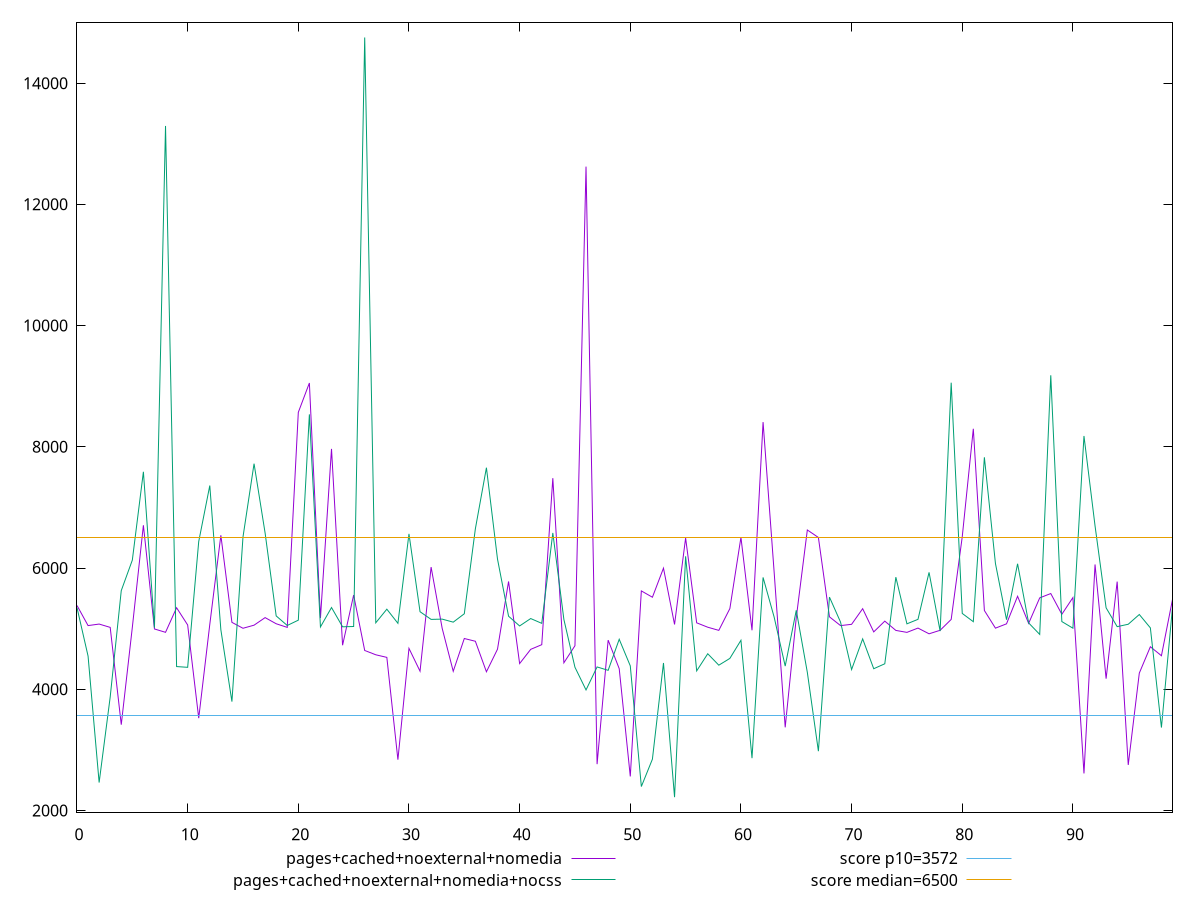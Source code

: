 reset

$pagesCachedNoexternalNomedia <<EOF
0 5382.8275
1 5051.240000000001
2 5076.581999999999
3 5021.851
4 3417.1624999999995
5 5022.489999999999
6 6706.344499999997
7 4995.700999999999
8 4940.4095
9 5345.710499999999
10 5061.598
11 3524.8045
12 5070.349
13 6541.002
14 5104.646000000001
15 5007.235499999999
16 5058.1935
17 5182.915
18 5081.7835
19 5021.6235
20 8569.27
21 9053.249
22 5175.817499999999
23 7966.154
24 4727.409
25 5554.8015
26 4640.605500000001
27 4569.818499999999
28 4526.9220000000005
29 2839.1094999999996
30 4675.557
31 4298.899
32 6016.32
33 5007.061
34 4297.406000000001
35 4838.2455
36 4792.865000000001
37 4289.540499999999
38 4662.021000000001
39 5779.211999999998
40 4424.7375
41 4659.275
42 4736.465
43 7482.983999999999
44 4437.6005000000005
45 4719.166499999999
46 12622.564
47 2765.576
48 4811.5085
49 4340.652999999999
50 2563.0675
51 5623.451999999999
52 5519.285
53 5998.8009999999995
54 5070.2525000000005
55 6495.544500000001
56 5096.9545
57 5024.5325
58 4972.605
59 5332.6
60 6507.0650000000005
61 4974.199
62 8408.553499999998
63 5934.7445
64 3373.0235
65 5181.047500000001
66 6628.349499999999
67 6504.731000000001
68 5195.6615
69 5051.2285
70 5072.196499999999
71 5330.1685
72 4947.3015
73 5125.0075
74 4971.657500000001
75 4939.472
76 5010.454
77 4915.885
78 4973.8855
79 5152.9195
80 6516.960499999999
81 8298.408499999998
82 5300.2855
83 5009.11
84 5080.388499999999
85 5534.946000000001
86 5087.817000000001
87 5508.609
88 5580.021500000001
89 5237.811
90 5513.4925
91 2612.355
92 6059.620000000001
93 4175.1404999999995
94 5776.924999999999
95 2752.7935
96 4267.219
97 4702.1295
98 4554.228500000001
99 5482.365499999999
EOF

$pagesCachedNoexternalNomediaNocss <<EOF
0 5347.2564999999995
1 4548.1415
2 2462.3089999999997
3 3873.538
4 5628.485500000001
5 6131.424999999999
6 7588.947000000002
7 5016.201
8 13294.159
9 4375.362
10 4363.0305
11 6437.6939999999995
12 7361.361
13 4982.7255000000005
14 3797.458
15 6512.456999999999
16 7722.764
17 6577.756
18 5210.99
19 5053.195
20 5140.845499999999
21 8536.337500000001
22 5029.123500000001
23 5349.3995
24 5031.295
25 5036.4
26 14752.912999999999
27 5097.3814999999995
28 5321.932500000001
29 5088.9974999999995
30 6564.018000000001
31 5280.299999999999
32 5153.6
33 5158.115
34 5108.0575
35 5246.422500000001
36 6647.599000000001
37 7655.930000000001
38 6149
39 5206.0825
40 5045.3675
41 5167.5825
42 5088.467500000001
43 6580.226000000002
44 5151.609
45 4364.058499999999
46 3989.913000000001
47 4369.25
48 4313.325500000001
49 4825.611000000001
50 4387.0625
51 2395.9759999999997
52 2848.0185
53 4434.291
54 2221.2619999999997
55 6193.896999999999
56 4304.0785
57 4586.7245
58 4398.181
59 4510.357499999999
60 4808.911
61 2864.356
62 5846.1494999999995
63 5191.538500000001
64 4383.18
65 5304.227
66 4279.6455000000005
67 2979.554
68 5521.172
69 5109.3675
70 4326.391
71 4832.2185
72 4339.804
73 4421.508
74 5850.243
75 5080.290999999999
76 5154.5605
77 5929.635
78 4960.218
79 9057.93
80 5251.8665
81 5115.737
82 7827.8139999999985
83 6075.593
84 5148.888000000001
85 6071.579500000001
86 5095.4565
87 4905.6984999999995
88 9180.902999999998
89 5117.784
90 5008.6125
91 8179.358
92 6697.696
93 5344.511
94 5033.937
95 5073.473
96 5234.2485
97 5013.6265
98 3368.8549999999996
99 5354.3735
EOF

set key outside below
set xrange [0:99]
set yrange [1970.6289799999997:15003.546019999998]
set trange [1970.6289799999997:15003.546019999998]
set terminal svg size 640, 520 enhanced background rgb 'white'
set output "reprap/first-cpu-idle/comparison/line/3_vs_4.svg"

plot $pagesCachedNoexternalNomedia title "pages+cached+noexternal+nomedia" with line, \
     $pagesCachedNoexternalNomediaNocss title "pages+cached+noexternal+nomedia+nocss" with line, \
     3572 title "score p10=3572", \
     6500 title "score median=6500"

reset
